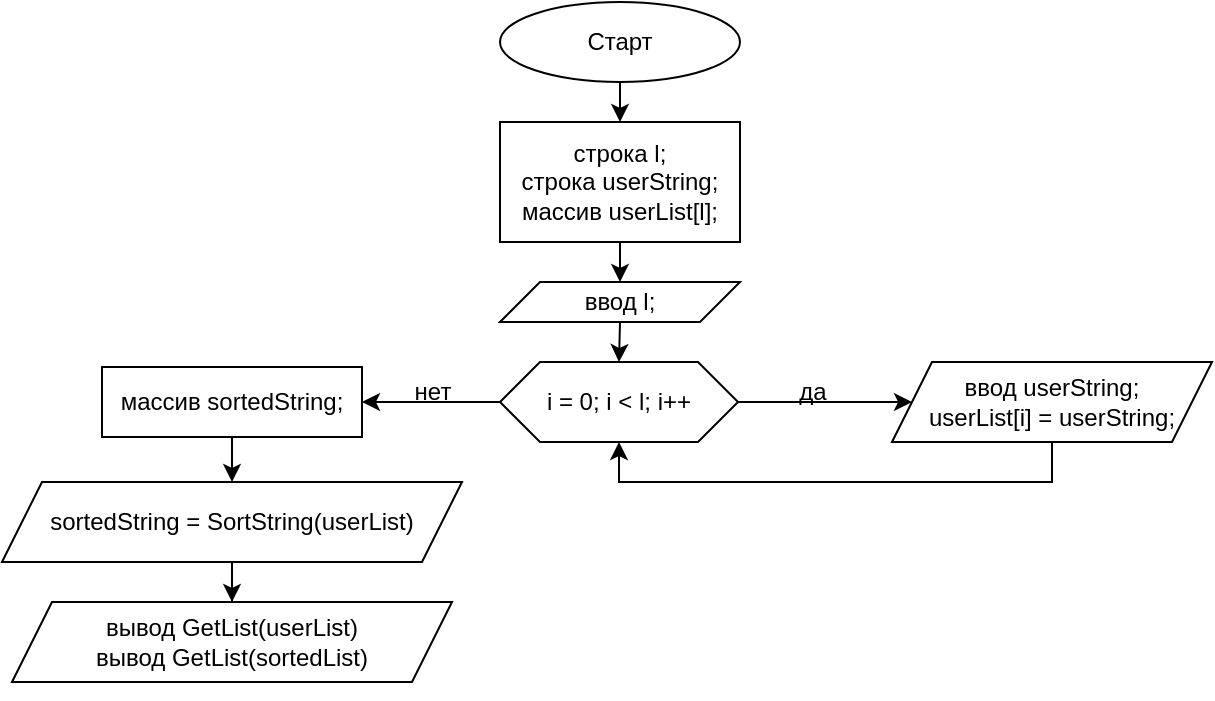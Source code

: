 <mxfile version="20.3.0" type="device"><diagram id="C5RBs43oDa-KdzZeNtuy" name="Page-1"><mxGraphModel dx="792" dy="865" grid="1" gridSize="10" guides="1" tooltips="1" connect="1" arrows="1" fold="1" page="1" pageScale="1" pageWidth="827" pageHeight="1169" math="0" shadow="0"><root><mxCell id="WIyWlLk6GJQsqaUBKTNV-0"/><mxCell id="WIyWlLk6GJQsqaUBKTNV-1" parent="WIyWlLk6GJQsqaUBKTNV-0"/><mxCell id="Vm6OKEOOx8X-1v0Nteg3-14" value="нет" style="text;html=1;align=center;verticalAlign=middle;resizable=0;points=[];autosize=1;strokeColor=none;fillColor=none;" vertex="1" parent="WIyWlLk6GJQsqaUBKTNV-1"><mxGeometry x="300" y="220" width="40" height="30" as="geometry"/></mxCell><mxCell id="Vm6OKEOOx8X-1v0Nteg3-7" value="да" style="text;html=1;align=center;verticalAlign=middle;resizable=0;points=[];autosize=1;strokeColor=none;fillColor=none;" vertex="1" parent="WIyWlLk6GJQsqaUBKTNV-1"><mxGeometry x="490" y="220" width="40" height="30" as="geometry"/></mxCell><mxCell id="Vm6OKEOOx8X-1v0Nteg3-10" style="edgeStyle=orthogonalEdgeStyle;rounded=0;orthogonalLoop=1;jettySize=auto;html=1;exitX=0.5;exitY=1;exitDx=0;exitDy=0;entryX=0.5;entryY=0;entryDx=0;entryDy=0;" edge="1" parent="WIyWlLk6GJQsqaUBKTNV-1" source="Vm6OKEOOx8X-1v0Nteg3-1" target="Vm6OKEOOx8X-1v0Nteg3-3"><mxGeometry relative="1" as="geometry"/></mxCell><mxCell id="Vm6OKEOOx8X-1v0Nteg3-1" value="Старт" style="ellipse;whiteSpace=wrap;html=1;" vertex="1" parent="WIyWlLk6GJQsqaUBKTNV-1"><mxGeometry x="354" y="40" width="120" height="40" as="geometry"/></mxCell><mxCell id="Vm6OKEOOx8X-1v0Nteg3-11" style="edgeStyle=orthogonalEdgeStyle;rounded=0;orthogonalLoop=1;jettySize=auto;html=1;exitX=0.5;exitY=1;exitDx=0;exitDy=0;entryX=0.5;entryY=0;entryDx=0;entryDy=0;" edge="1" parent="WIyWlLk6GJQsqaUBKTNV-1" source="Vm6OKEOOx8X-1v0Nteg3-3" target="Vm6OKEOOx8X-1v0Nteg3-4"><mxGeometry relative="1" as="geometry"/></mxCell><mxCell id="Vm6OKEOOx8X-1v0Nteg3-3" value="строка l;&lt;br&gt;строка userString;&lt;br&gt;массив userList[l];" style="rounded=0;whiteSpace=wrap;html=1;" vertex="1" parent="WIyWlLk6GJQsqaUBKTNV-1"><mxGeometry x="354" y="100" width="120" height="60" as="geometry"/></mxCell><mxCell id="Vm6OKEOOx8X-1v0Nteg3-12" style="edgeStyle=orthogonalEdgeStyle;rounded=0;orthogonalLoop=1;jettySize=auto;html=1;exitX=0.5;exitY=1;exitDx=0;exitDy=0;entryX=0.5;entryY=0;entryDx=0;entryDy=0;" edge="1" parent="WIyWlLk6GJQsqaUBKTNV-1" source="Vm6OKEOOx8X-1v0Nteg3-4" target="Vm6OKEOOx8X-1v0Nteg3-5"><mxGeometry relative="1" as="geometry"/></mxCell><mxCell id="Vm6OKEOOx8X-1v0Nteg3-4" value="ввод l;" style="shape=parallelogram;perimeter=parallelogramPerimeter;whiteSpace=wrap;html=1;fixedSize=1;" vertex="1" parent="WIyWlLk6GJQsqaUBKTNV-1"><mxGeometry x="354" y="180" width="120" height="20" as="geometry"/></mxCell><mxCell id="Vm6OKEOOx8X-1v0Nteg3-6" style="edgeStyle=orthogonalEdgeStyle;rounded=0;orthogonalLoop=1;jettySize=auto;html=1;" edge="1" parent="WIyWlLk6GJQsqaUBKTNV-1" source="Vm6OKEOOx8X-1v0Nteg3-5" target="Vm6OKEOOx8X-1v0Nteg3-9"><mxGeometry relative="1" as="geometry"><mxPoint x="560" y="240" as="targetPoint"/></mxGeometry></mxCell><mxCell id="Vm6OKEOOx8X-1v0Nteg3-13" style="edgeStyle=orthogonalEdgeStyle;rounded=0;orthogonalLoop=1;jettySize=auto;html=1;entryX=1;entryY=0.5;entryDx=0;entryDy=0;" edge="1" parent="WIyWlLk6GJQsqaUBKTNV-1" source="Vm6OKEOOx8X-1v0Nteg3-5" target="Vm6OKEOOx8X-1v0Nteg3-16"><mxGeometry relative="1" as="geometry"><mxPoint x="280" y="240" as="targetPoint"/><Array as="points"/></mxGeometry></mxCell><mxCell id="Vm6OKEOOx8X-1v0Nteg3-5" value="i = 0; i &amp;lt; l; i++" style="shape=hexagon;perimeter=hexagonPerimeter2;whiteSpace=wrap;html=1;fixedSize=1;" vertex="1" parent="WIyWlLk6GJQsqaUBKTNV-1"><mxGeometry x="354" y="220" width="119" height="40" as="geometry"/></mxCell><mxCell id="Vm6OKEOOx8X-1v0Nteg3-15" style="edgeStyle=orthogonalEdgeStyle;rounded=0;orthogonalLoop=1;jettySize=auto;html=1;entryX=0.5;entryY=1;entryDx=0;entryDy=0;" edge="1" parent="WIyWlLk6GJQsqaUBKTNV-1" source="Vm6OKEOOx8X-1v0Nteg3-9" target="Vm6OKEOOx8X-1v0Nteg3-5"><mxGeometry relative="1" as="geometry"><Array as="points"><mxPoint x="630" y="280"/><mxPoint x="414" y="280"/></Array></mxGeometry></mxCell><mxCell id="Vm6OKEOOx8X-1v0Nteg3-9" value="ввод userString;&lt;br&gt;userList[i] = userString;" style="shape=parallelogram;perimeter=parallelogramPerimeter;whiteSpace=wrap;html=1;fixedSize=1;" vertex="1" parent="WIyWlLk6GJQsqaUBKTNV-1"><mxGeometry x="550" y="220" width="160" height="40" as="geometry"/></mxCell><mxCell id="Vm6OKEOOx8X-1v0Nteg3-19" style="edgeStyle=orthogonalEdgeStyle;rounded=0;orthogonalLoop=1;jettySize=auto;html=1;exitX=0.5;exitY=1;exitDx=0;exitDy=0;entryX=0.5;entryY=0;entryDx=0;entryDy=0;" edge="1" parent="WIyWlLk6GJQsqaUBKTNV-1" source="Vm6OKEOOx8X-1v0Nteg3-16" target="Vm6OKEOOx8X-1v0Nteg3-17"><mxGeometry relative="1" as="geometry"/></mxCell><mxCell id="Vm6OKEOOx8X-1v0Nteg3-16" value="массив sortedString;" style="rounded=0;whiteSpace=wrap;html=1;" vertex="1" parent="WIyWlLk6GJQsqaUBKTNV-1"><mxGeometry x="155" y="222.5" width="130" height="35" as="geometry"/></mxCell><mxCell id="Vm6OKEOOx8X-1v0Nteg3-22" style="edgeStyle=orthogonalEdgeStyle;rounded=0;orthogonalLoop=1;jettySize=auto;html=1;exitX=0.5;exitY=1;exitDx=0;exitDy=0;" edge="1" parent="WIyWlLk6GJQsqaUBKTNV-1" source="Vm6OKEOOx8X-1v0Nteg3-17" target="Vm6OKEOOx8X-1v0Nteg3-20"><mxGeometry relative="1" as="geometry"/></mxCell><mxCell id="Vm6OKEOOx8X-1v0Nteg3-17" value="sortedString = SortString(userList)" style="shape=parallelogram;perimeter=parallelogramPerimeter;whiteSpace=wrap;html=1;fixedSize=1;" vertex="1" parent="WIyWlLk6GJQsqaUBKTNV-1"><mxGeometry x="105" y="280" width="230" height="40" as="geometry"/></mxCell><mxCell id="Vm6OKEOOx8X-1v0Nteg3-20" value="вывод GetList(userList)&lt;br&gt;вывод GetList(sortedList)" style="shape=parallelogram;perimeter=parallelogramPerimeter;whiteSpace=wrap;html=1;fixedSize=1;" vertex="1" parent="WIyWlLk6GJQsqaUBKTNV-1"><mxGeometry x="110" y="340" width="220" height="40" as="geometry"/></mxCell><mxCell id="Vm6OKEOOx8X-1v0Nteg3-21" style="edgeStyle=orthogonalEdgeStyle;rounded=0;orthogonalLoop=1;jettySize=auto;html=1;exitX=0.5;exitY=1;exitDx=0;exitDy=0;" edge="1" parent="WIyWlLk6GJQsqaUBKTNV-1" source="Vm6OKEOOx8X-1v0Nteg3-20" target="Vm6OKEOOx8X-1v0Nteg3-20"><mxGeometry relative="1" as="geometry"/></mxCell></root></mxGraphModel></diagram></mxfile>